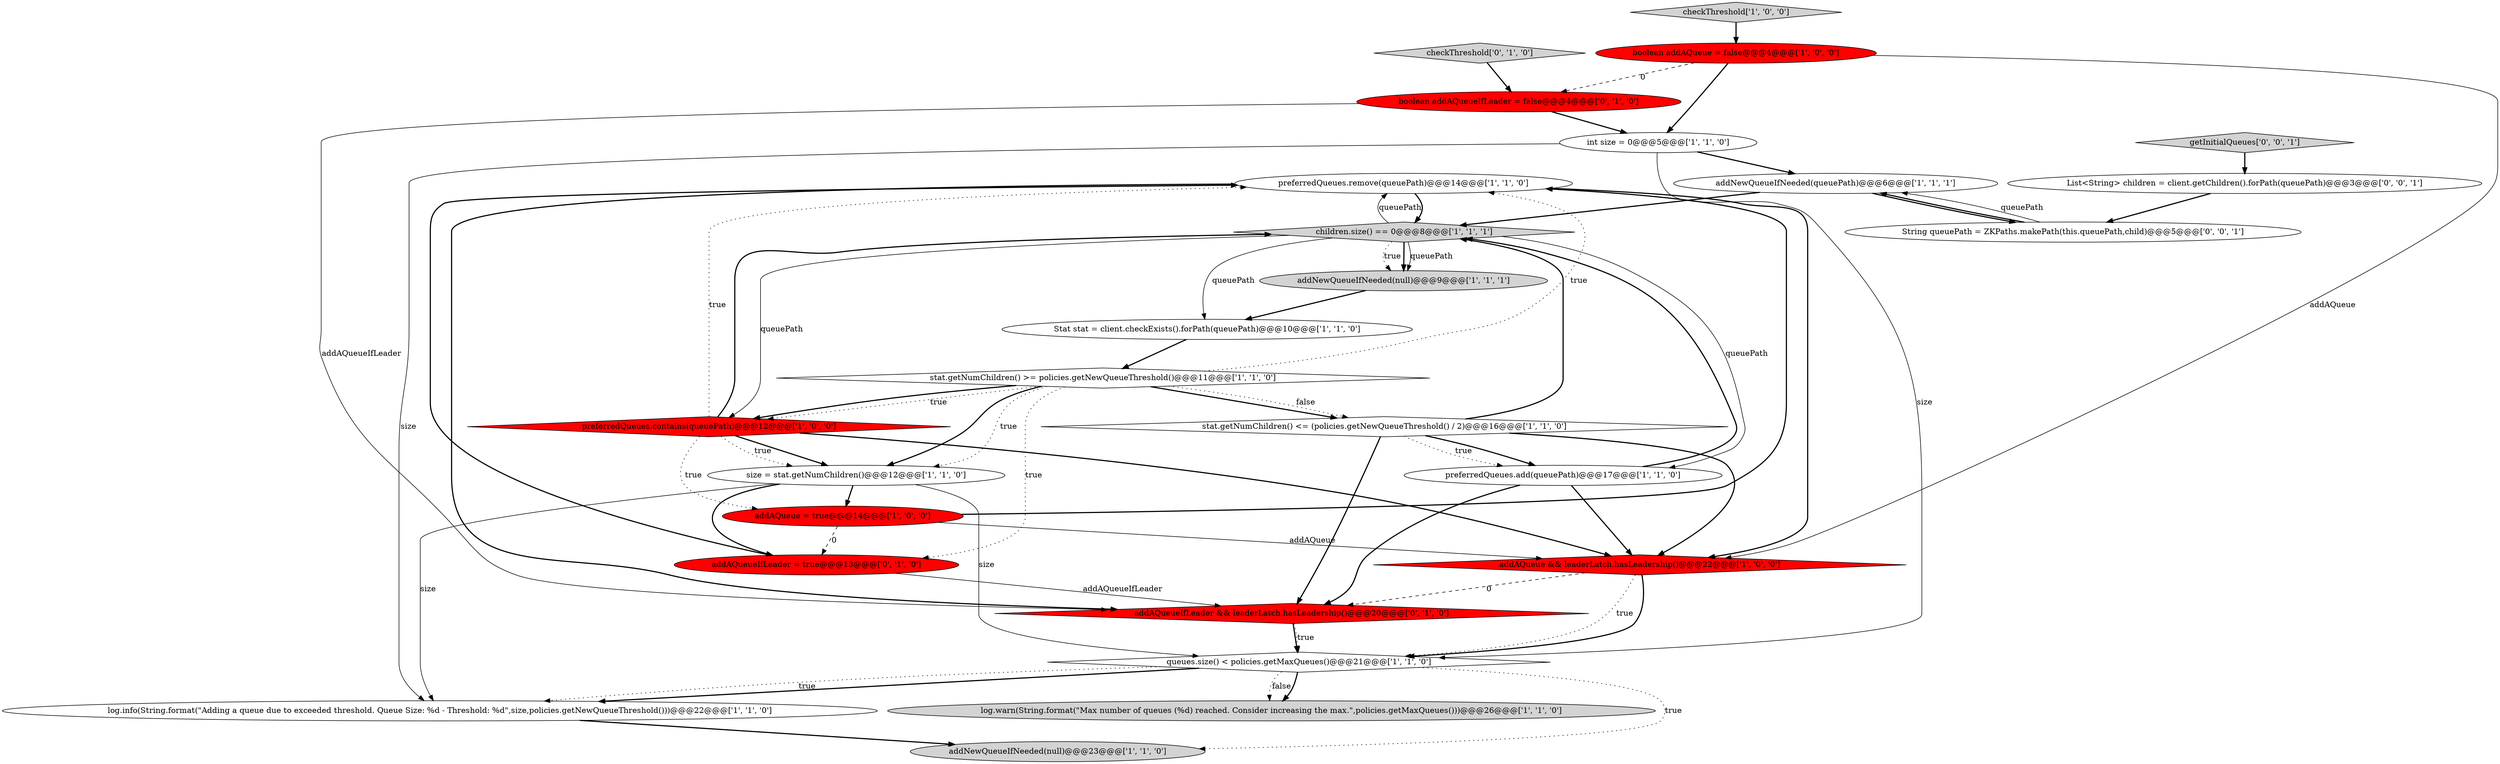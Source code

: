 digraph {
4 [style = filled, label = "preferredQueues.remove(queuePath)@@@14@@@['1', '1', '0']", fillcolor = white, shape = ellipse image = "AAA0AAABBB1BBB"];
15 [style = filled, label = "boolean addAQueue = false@@@4@@@['1', '0', '0']", fillcolor = red, shape = ellipse image = "AAA1AAABBB1BBB"];
11 [style = filled, label = "stat.getNumChildren() >= policies.getNewQueueThreshold()@@@11@@@['1', '1', '0']", fillcolor = white, shape = diamond image = "AAA0AAABBB1BBB"];
13 [style = filled, label = "addNewQueueIfNeeded(null)@@@9@@@['1', '1', '1']", fillcolor = lightgray, shape = ellipse image = "AAA0AAABBB1BBB"];
2 [style = filled, label = "queues.size() < policies.getMaxQueues()@@@21@@@['1', '1', '0']", fillcolor = white, shape = diamond image = "AAA0AAABBB1BBB"];
14 [style = filled, label = "preferredQueues.contains(queuePath)@@@12@@@['1', '0', '0']", fillcolor = red, shape = diamond image = "AAA1AAABBB1BBB"];
20 [style = filled, label = "addAQueueIfLeader = true@@@13@@@['0', '1', '0']", fillcolor = red, shape = ellipse image = "AAA1AAABBB2BBB"];
5 [style = filled, label = "stat.getNumChildren() <= (policies.getNewQueueThreshold() / 2)@@@16@@@['1', '1', '0']", fillcolor = white, shape = diamond image = "AAA0AAABBB1BBB"];
3 [style = filled, label = "addNewQueueIfNeeded(queuePath)@@@6@@@['1', '1', '1']", fillcolor = white, shape = ellipse image = "AAA0AAABBB1BBB"];
6 [style = filled, label = "log.info(String.format(\"Adding a queue due to exceeded threshold. Queue Size: %d - Threshold: %d\",size,policies.getNewQueueThreshold()))@@@22@@@['1', '1', '0']", fillcolor = white, shape = ellipse image = "AAA0AAABBB1BBB"];
8 [style = filled, label = "children.size() == 0@@@8@@@['1', '1', '1']", fillcolor = lightgray, shape = diamond image = "AAA0AAABBB1BBB"];
16 [style = filled, label = "addAQueue = true@@@14@@@['1', '0', '0']", fillcolor = red, shape = ellipse image = "AAA1AAABBB1BBB"];
7 [style = filled, label = "preferredQueues.add(queuePath)@@@17@@@['1', '1', '0']", fillcolor = white, shape = ellipse image = "AAA0AAABBB1BBB"];
17 [style = filled, label = "int size = 0@@@5@@@['1', '1', '0']", fillcolor = white, shape = ellipse image = "AAA0AAABBB1BBB"];
25 [style = filled, label = "String queuePath = ZKPaths.makePath(this.queuePath,child)@@@5@@@['0', '0', '1']", fillcolor = white, shape = ellipse image = "AAA0AAABBB3BBB"];
9 [style = filled, label = "size = stat.getNumChildren()@@@12@@@['1', '1', '0']", fillcolor = white, shape = ellipse image = "AAA0AAABBB1BBB"];
1 [style = filled, label = "checkThreshold['1', '0', '0']", fillcolor = lightgray, shape = diamond image = "AAA0AAABBB1BBB"];
19 [style = filled, label = "boolean addAQueueIfLeader = false@@@4@@@['0', '1', '0']", fillcolor = red, shape = ellipse image = "AAA1AAABBB2BBB"];
22 [style = filled, label = "addAQueueIfLeader && leaderLatch.hasLeadership()@@@20@@@['0', '1', '0']", fillcolor = red, shape = diamond image = "AAA1AAABBB2BBB"];
0 [style = filled, label = "addNewQueueIfNeeded(null)@@@23@@@['1', '1', '0']", fillcolor = lightgray, shape = ellipse image = "AAA0AAABBB1BBB"];
23 [style = filled, label = "List<String> children = client.getChildren().forPath(queuePath)@@@3@@@['0', '0', '1']", fillcolor = white, shape = ellipse image = "AAA0AAABBB3BBB"];
10 [style = filled, label = "log.warn(String.format(\"Max number of queues (%d) reached. Consider increasing the max.\",policies.getMaxQueues()))@@@26@@@['1', '1', '0']", fillcolor = lightgray, shape = ellipse image = "AAA0AAABBB1BBB"];
12 [style = filled, label = "addAQueue && leaderLatch.hasLeadership()@@@22@@@['1', '0', '0']", fillcolor = red, shape = diamond image = "AAA1AAABBB1BBB"];
18 [style = filled, label = "Stat stat = client.checkExists().forPath(queuePath)@@@10@@@['1', '1', '0']", fillcolor = white, shape = ellipse image = "AAA0AAABBB1BBB"];
21 [style = filled, label = "checkThreshold['0', '1', '0']", fillcolor = lightgray, shape = diamond image = "AAA0AAABBB2BBB"];
24 [style = filled, label = "getInitialQueues['0', '0', '1']", fillcolor = lightgray, shape = diamond image = "AAA0AAABBB3BBB"];
8->14 [style = solid, label="queuePath"];
16->20 [style = dashed, label="0"];
16->12 [style = solid, label="addAQueue"];
5->8 [style = bold, label=""];
23->25 [style = bold, label=""];
2->0 [style = dotted, label="true"];
25->3 [style = solid, label="queuePath"];
22->2 [style = bold, label=""];
21->19 [style = bold, label=""];
11->14 [style = bold, label=""];
7->12 [style = bold, label=""];
2->6 [style = bold, label=""];
3->25 [style = bold, label=""];
1->15 [style = bold, label=""];
18->11 [style = bold, label=""];
25->3 [style = bold, label=""];
12->2 [style = dotted, label="true"];
11->14 [style = dotted, label="true"];
9->20 [style = bold, label=""];
11->9 [style = dotted, label="true"];
6->0 [style = bold, label=""];
9->2 [style = solid, label="size"];
19->17 [style = bold, label=""];
2->10 [style = dotted, label="false"];
11->4 [style = dotted, label="true"];
8->13 [style = bold, label=""];
15->19 [style = dashed, label="0"];
7->8 [style = bold, label=""];
2->10 [style = bold, label=""];
11->9 [style = bold, label=""];
8->13 [style = solid, label="queuePath"];
9->16 [style = bold, label=""];
20->4 [style = bold, label=""];
22->2 [style = dotted, label="true"];
20->22 [style = solid, label="addAQueueIfLeader"];
8->4 [style = solid, label="queuePath"];
14->16 [style = dotted, label="true"];
7->22 [style = bold, label=""];
11->5 [style = bold, label=""];
15->17 [style = bold, label=""];
12->2 [style = bold, label=""];
11->20 [style = dotted, label="true"];
8->18 [style = solid, label="queuePath"];
5->12 [style = bold, label=""];
19->22 [style = solid, label="addAQueueIfLeader"];
2->6 [style = dotted, label="true"];
5->7 [style = dotted, label="true"];
3->8 [style = bold, label=""];
14->12 [style = bold, label=""];
15->12 [style = solid, label="addAQueue"];
12->22 [style = dashed, label="0"];
17->3 [style = bold, label=""];
4->12 [style = bold, label=""];
4->8 [style = bold, label=""];
5->7 [style = bold, label=""];
14->9 [style = bold, label=""];
17->6 [style = solid, label="size"];
14->8 [style = bold, label=""];
9->6 [style = solid, label="size"];
11->5 [style = dotted, label="false"];
14->9 [style = dotted, label="true"];
8->7 [style = solid, label="queuePath"];
8->13 [style = dotted, label="true"];
16->4 [style = bold, label=""];
14->4 [style = dotted, label="true"];
5->22 [style = bold, label=""];
4->22 [style = bold, label=""];
17->2 [style = solid, label="size"];
13->18 [style = bold, label=""];
24->23 [style = bold, label=""];
}
